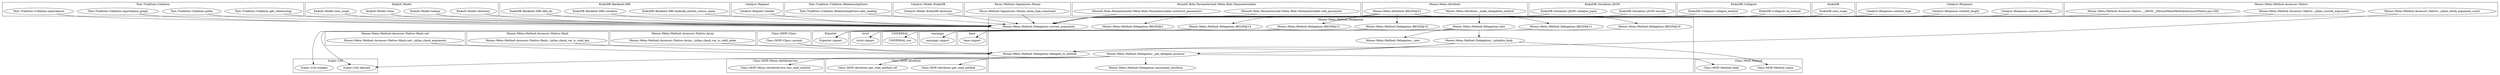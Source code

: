 digraph {
graph [overlap=false]
subgraph cluster_Moose_Meta_Method_Accessor_Native_Hash_set {
	label="Moose::Meta::Method::Accessor::Native::Hash::set";
	"Moose::Meta::Method::Accessor::Native::Hash::set::_inline_check_arguments";
}
subgraph cluster_Text_Tradition_Collation {
	label="Text::Tradition::Collation";
	"Text::Tradition::Collation::equivalence_graph";
	"Text::Tradition::Collation::equivalence";
	"Text::Tradition::Collation::get_relationship";
	"Text::Tradition::Collation::paths";
}
subgraph cluster_KiokuX_Model {
	label="KiokuX::Model";
	"KiokuX::Model::store";
	"KiokuX::Model::new_scope";
	"KiokuX::Model::directory";
	"KiokuX::Model::lookup";
}
subgraph cluster_KiokuDB_Backend_DBI {
	label="KiokuDB::Backend::DBI";
	"KiokuDB::Backend::DBI::kiokudb_entries_source_name";
	"KiokuDB::Backend::DBI::serialize";
	"KiokuDB::Backend::DBI::dbh_do";
}
subgraph cluster_Catalyst_Request {
	label="Catalyst::Request";
	"Catalyst::Request::header";
}
subgraph cluster_Scalar_Util {
	label="Scalar::Util";
	"Scalar::Util::blessed";
	"Scalar::Util::weaken";
}
subgraph cluster_Moose_Meta_Method_Accessor_Native_Hash {
	label="Moose::Meta::Method::Accessor::Native::Hash";
	"Moose::Meta::Method::Accessor::Native::Hash::_inline_check_var_is_valid_key";
}
subgraph cluster_Moose_Meta_Method_Accessor_Native {
	label="Moose::Meta::Method::Accessor::Native";
	"Moose::Meta::Method::Accessor::Native::_inline_curried_arguments";
	"Moose::Meta::Method::Accessor::Native::__ANON__[Moose/Meta/Method/Accessor/Native.pm:156]";
	"Moose::Meta::Method::Accessor::Native::_inline_check_argument_count";
}
subgraph cluster_Class_MOP_Method {
	label="Class::MOP::Method";
	"Class::MOP::Method::name";
	"Class::MOP::Method::body";
}
subgraph cluster_Moose_Meta_Method_Accessor_Native_Array {
	label="Moose::Meta::Method::Accessor::Native::Array";
	"Moose::Meta::Method::Accessor::Native::Array::_inline_check_var_is_valid_index";
}
subgraph cluster_UNIVERSAL {
	label="UNIVERSAL";
	"UNIVERSAL::isa";
}
subgraph cluster_Text_Tradition_Collation_RelationshipStore {
	label="Text::Tradition::Collation::RelationshipStore";
	"Text::Tradition::Collation::RelationshipStore::add_reading";
}
subgraph cluster_Class_MOP_Class_ {
	label="Class::MOP::Class:";
	"Class::MOP::Class:::around";
}
subgraph cluster_Catalyst_Model_KiokuDB {
	label="Catalyst::Model::KiokuDB";
	"Catalyst::Model::KiokuDB::directory";
}
subgraph cluster_warnings {
	label="warnings";
	"warnings::import";
}
subgraph cluster_Parse_Method_Signatures_Param {
	label="Parse::Method::Signatures::Param";
	"Parse::Method::Signatures::Param::meta_type_constraint";
}
subgraph cluster_Class_MOP_Mixin_AttributeCore {
	label="Class::MOP::Mixin::AttributeCore";
	"Class::MOP::Mixin::AttributeCore::has_read_method";
}
subgraph cluster_MooseX_Role_Parameterized_Meta_Role_Parameterizable {
	label="MooseX::Role::Parameterized::Meta::Role::Parameterizable";
	"MooseX::Role::Parameterized::Meta::Role::Parameterizable::add_parameter";
	"MooseX::Role::Parameterized::Meta::Role::Parameterizable::construct_parameters";
}
subgraph cluster_base {
	label="base";
	"base::import";
}
subgraph cluster_Exporter {
	label="Exporter";
	"Exporter::import";
}
subgraph cluster_Moose_Meta_Attribute {
	label="Moose::Meta::Attribute";
	"Moose::Meta::Attribute::_make_delegation_method";
	"Moose::Meta::Attribute::BEGIN@22";
}
subgraph cluster_KiokuDB_Serializer_JSON {
	label="KiokuDB::Serializer::JSON";
	"KiokuDB::Serializer::JSON::encode";
	"KiokuDB::Serializer::JSON::collapse_jspon";
}
subgraph cluster_KiokuDB_Collapser {
	label="KiokuDB::Collapser";
	"KiokuDB::Collapser::id_method";
	"KiokuDB::Collapser::collapse_method";
}
subgraph cluster_Class_MOP_Attribute {
	label="Class::MOP::Attribute";
	"Class::MOP::Attribute::get_read_method";
	"Class::MOP::Attribute::get_read_method_ref";
}
subgraph cluster_KiokuDB {
	label="KiokuDB";
	"KiokuDB::new_scope";
}
subgraph cluster_strict {
	label="strict";
	"strict::import";
}
subgraph cluster_Catalyst_Response {
	label="Catalyst::Response";
	"Catalyst::Response::content_encoding";
	"Catalyst::Response::content_length";
	"Catalyst::Response::content_type";
}
subgraph cluster_Moose_Meta_Method_Delegation {
	label="Moose::Meta::Method::Delegation";
	"Moose::Meta::Method::Delegation::BEGIN@13";
	"Moose::Meta::Method::Delegation::BEGIN@10";
	"Moose::Meta::Method::Delegation::_new";
	"Moose::Meta::Method::Delegation::new";
	"Moose::Meta::Method::Delegation::BEGIN@14";
	"Moose::Meta::Method::Delegation::curried_arguments";
	"Moose::Meta::Method::Delegation::associated_attribute";
	"Moose::Meta::Method::Delegation::BEGIN@3";
	"Moose::Meta::Method::Delegation::BEGIN@11";
	"Moose::Meta::Method::Delegation::_initialize_body";
	"Moose::Meta::Method::Delegation::_get_delegate_accessor";
	"Moose::Meta::Method::Delegation::delegate_to_method";
	"Moose::Meta::Method::Delegation::BEGIN@16";
}
"Moose::Meta::Attribute::BEGIN@22" -> "Moose::Meta::Method::Delegation::BEGIN@10";
"Moose::Meta::Method::Delegation::_get_delegate_accessor" -> "Scalar::Util::blessed";
"Moose::Meta::Method::Delegation::new" -> "Scalar::Util::blessed";
"Moose::Meta::Attribute::BEGIN@22" -> "Moose::Meta::Method::Delegation::BEGIN@13";
"Moose::Meta::Method::Delegation::_initialize_body" -> "Moose::Meta::Method::Delegation::_get_delegate_accessor";
"Moose::Meta::Attribute::_make_delegation_method" -> "Moose::Meta::Method::Delegation::new";
"Moose::Meta::Attribute::BEGIN@22" -> "Moose::Meta::Method::Delegation::BEGIN@16";
"Moose::Meta::Method::Delegation::BEGIN@10" -> "strict::import";
"Moose::Meta::Method::Delegation::_get_delegate_accessor" -> "Class::MOP::Attribute::get_read_method";
"Moose::Meta::Attribute::BEGIN@22" -> "Moose::Meta::Method::Delegation::BEGIN@3";
"Moose::Meta::Method::Delegation::_get_delegate_accessor" -> "Class::MOP::Method::body";
"Moose::Meta::Method::Delegation::BEGIN@13" -> "Exporter::import";
"Moose::Meta::Method::Delegation::BEGIN@14" -> "Exporter::import";
"Moose::Meta::Method::Delegation::BEGIN@16" -> "base::import";
"Moose::Meta::Method::Delegation::BEGIN@11" -> "warnings::import";
"Moose::Meta::Method::Delegation::_get_delegate_accessor" -> "Class::MOP::Attribute::get_read_method_ref";
"Moose::Meta::Method::Delegation::_get_delegate_accessor" -> "Moose::Meta::Method::Delegation::associated_attribute";
"Moose::Meta::Method::Delegation::new" -> "Moose::Meta::Method::Delegation::_new";
"KiokuDB::Serializer::JSON::encode" -> "Moose::Meta::Method::Delegation::curried_arguments";
"KiokuX::Model::lookup" -> "Moose::Meta::Method::Delegation::curried_arguments";
"KiokuDB::Backend::DBI::dbh_do" -> "Moose::Meta::Method::Delegation::curried_arguments";
"Text::Tradition::Collation::paths" -> "Moose::Meta::Method::Delegation::curried_arguments";
"Catalyst::Response::content_type" -> "Moose::Meta::Method::Delegation::curried_arguments";
"MooseX::Role::Parameterized::Meta::Role::Parameterizable::add_parameter" -> "Moose::Meta::Method::Delegation::curried_arguments";
"Moose::Meta::Method::Accessor::Native::__ANON__[Moose/Meta/Method/Accessor/Native.pm:156]" -> "Moose::Meta::Method::Delegation::curried_arguments";
"Catalyst::Response::content_encoding" -> "Moose::Meta::Method::Delegation::curried_arguments";
"Text::Tradition::Collation::equivalence" -> "Moose::Meta::Method::Delegation::curried_arguments";
"KiokuX::Model::new_scope" -> "Moose::Meta::Method::Delegation::curried_arguments";
"MooseX::Role::Parameterized::Meta::Role::Parameterizable::construct_parameters" -> "Moose::Meta::Method::Delegation::curried_arguments";
"KiokuDB::Collapser::id_method" -> "Moose::Meta::Method::Delegation::curried_arguments";
"KiokuDB::Backend::DBI::serialize" -> "Moose::Meta::Method::Delegation::curried_arguments";
"Text::Tradition::Collation::get_relationship" -> "Moose::Meta::Method::Delegation::curried_arguments";
"KiokuX::Model::directory" -> "Moose::Meta::Method::Delegation::curried_arguments";
"Catalyst::Model::KiokuDB::directory" -> "Moose::Meta::Method::Delegation::curried_arguments";
"Catalyst::Response::content_length" -> "Moose::Meta::Method::Delegation::curried_arguments";
"Parse::Method::Signatures::Param::meta_type_constraint" -> "Moose::Meta::Method::Delegation::curried_arguments";
"KiokuDB::Serializer::JSON::collapse_jspon" -> "Moose::Meta::Method::Delegation::curried_arguments";
"KiokuDB::Backend::DBI::kiokudb_entries_source_name" -> "Moose::Meta::Method::Delegation::curried_arguments";
"Catalyst::Request::header" -> "Moose::Meta::Method::Delegation::curried_arguments";
"Text::Tradition::Collation::equivalence_graph" -> "Moose::Meta::Method::Delegation::curried_arguments";
"KiokuX::Model::store" -> "Moose::Meta::Method::Delegation::curried_arguments";
"Moose::Meta::Method::Accessor::Native::_inline_curried_arguments" -> "Moose::Meta::Method::Delegation::curried_arguments";
"KiokuDB::new_scope" -> "Moose::Meta::Method::Delegation::curried_arguments";
"Text::Tradition::Collation::RelationshipStore::add_reading" -> "Moose::Meta::Method::Delegation::curried_arguments";
"KiokuDB::Collapser::collapse_method" -> "Moose::Meta::Method::Delegation::curried_arguments";
"Moose::Meta::Method::Delegation::new" -> "Scalar::Util::weaken";
"Moose::Meta::Method::Delegation::new" -> "UNIVERSAL::isa";
"Moose::Meta::Attribute::BEGIN@22" -> "Moose::Meta::Method::Delegation::BEGIN@14";
"Moose::Meta::Method::Delegation::_initialize_body" -> "Moose::Meta::Method::Delegation::delegate_to_method";
"Moose::Meta::Method::Accessor::Native::Hash::set::_inline_check_arguments" -> "Moose::Meta::Method::Delegation::delegate_to_method";
"Moose::Meta::Method::Accessor::Native::_inline_check_argument_count" -> "Moose::Meta::Method::Delegation::delegate_to_method";
"Class::MOP::Class:::around" -> "Moose::Meta::Method::Delegation::delegate_to_method";
"Moose::Meta::Method::Accessor::Native::Hash::_inline_check_var_is_valid_key" -> "Moose::Meta::Method::Delegation::delegate_to_method";
"Moose::Meta::Method::Accessor::Native::Array::_inline_check_var_is_valid_index" -> "Moose::Meta::Method::Delegation::delegate_to_method";
"Moose::Meta::Method::Delegation::_initialize_body" -> "Class::MOP::Method::name";
"Moose::Meta::Method::Delegation::new" -> "Moose::Meta::Method::Delegation::_initialize_body";
"Moose::Meta::Method::Delegation::_get_delegate_accessor" -> "Class::MOP::Mixin::AttributeCore::has_read_method";
"Moose::Meta::Attribute::BEGIN@22" -> "Moose::Meta::Method::Delegation::BEGIN@11";
}
